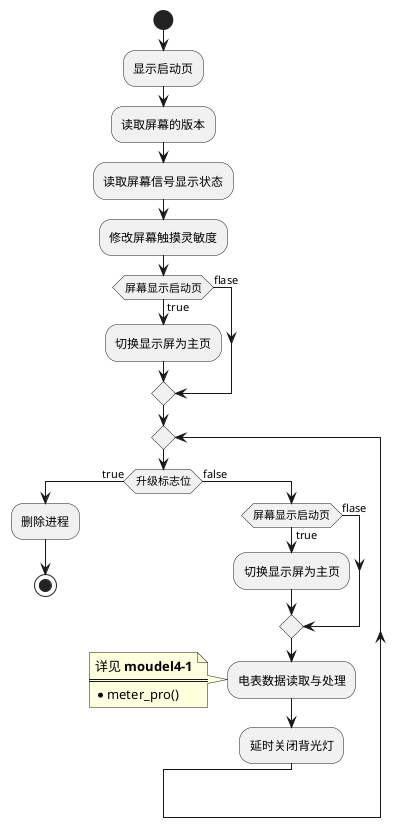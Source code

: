 @startuml
skinparam defaultFontName Microsoft YaHei UI
start
    :显示启动页;
    :读取屏幕的版本;
    :读取屏幕信号显示状态;
    :修改屏幕触摸灵敏度;
    if(屏幕显示启动页)then(true)
    :切换显示屏为主页;
    else(flase)
    endif
    repeat
    if(升级标志位) then(true)
        :删除进程;
        stop
        else (false)
            if(屏幕显示启动页)then(true)
                :切换显示屏为主页;
            else(flase)
            endif
        :电表数据读取与处理;
            note left
            详见 <b>moudel4-1</b>
            ====
            * meter_pro()
            end note
        :延时关闭背光灯;
    endif   
@enduml

